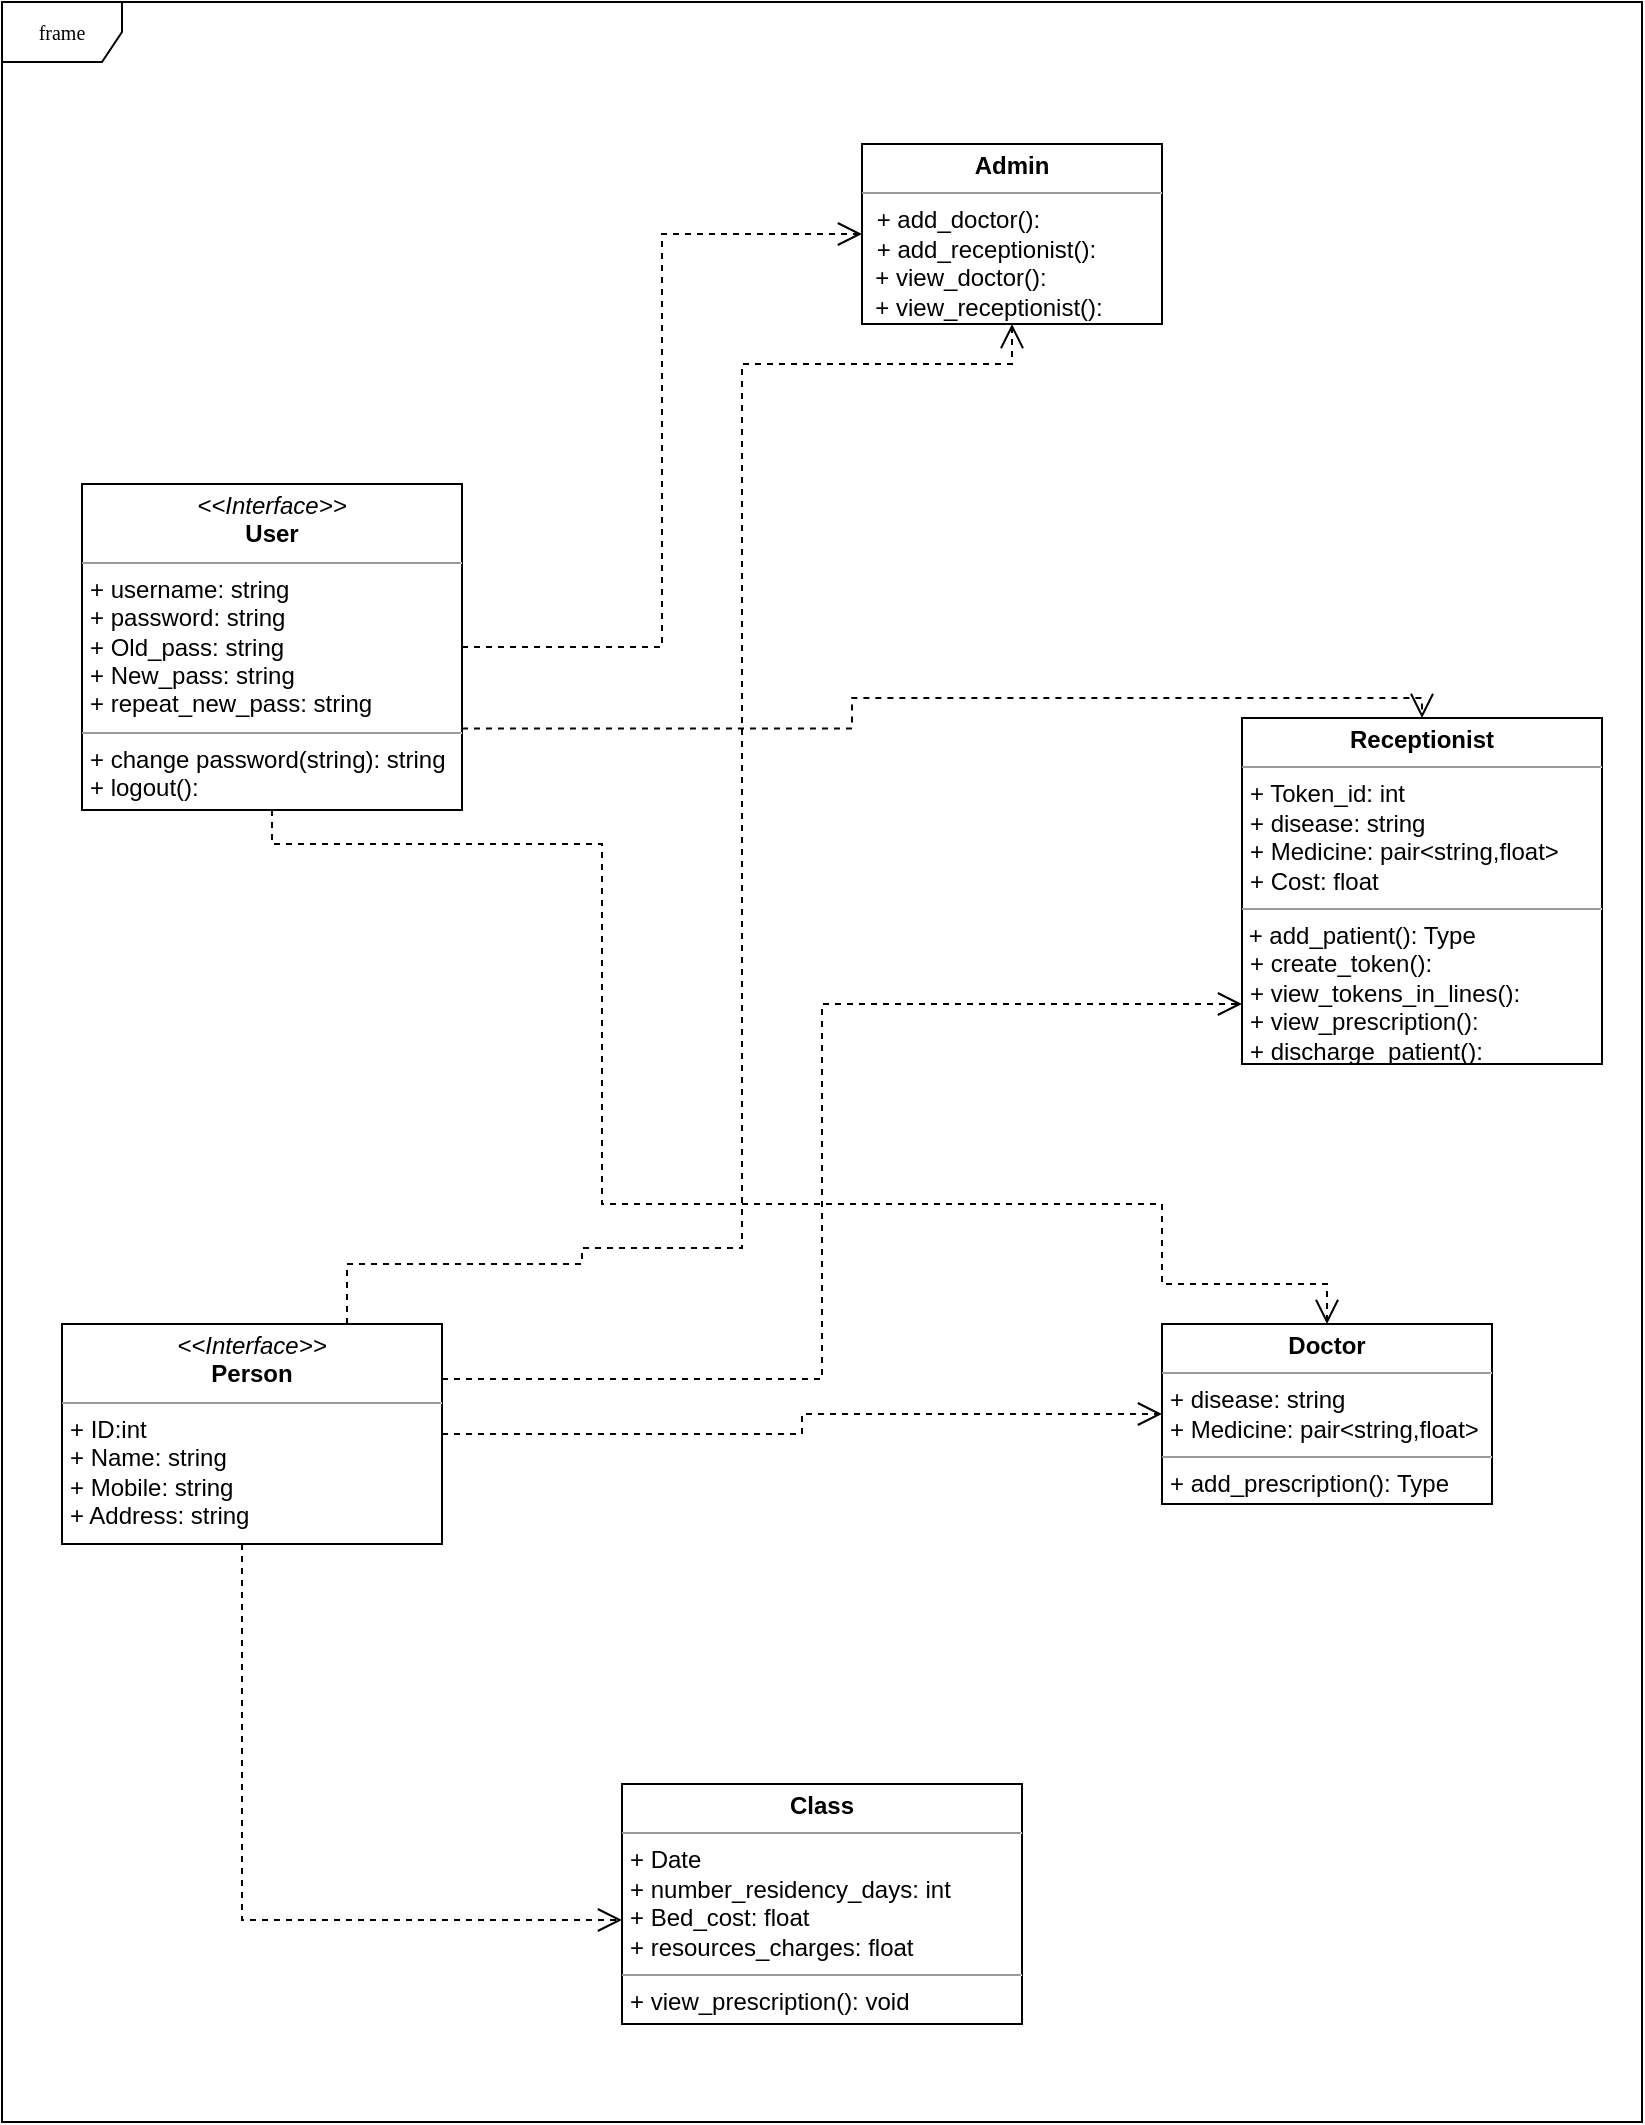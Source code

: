 <mxfile version="13.9.9" type="device"><diagram name="Page-1" id="c4acf3e9-155e-7222-9cf6-157b1a14988f"><mxGraphModel dx="1092" dy="494" grid="1" gridSize="10" guides="1" tooltips="1" connect="1" arrows="1" fold="1" page="1" pageScale="1" pageWidth="850" pageHeight="1100" background="#ffffff" math="0" shadow="0"><root><mxCell id="0"/><mxCell id="1" parent="0"/><mxCell id="17acba5748e5396b-1" value="frame" style="shape=umlFrame;whiteSpace=wrap;html=1;rounded=0;shadow=0;comic=0;labelBackgroundColor=none;strokeWidth=1;fontFamily=Verdana;fontSize=10;align=center;" parent="1" vertex="1"><mxGeometry x="20" y="19" width="820" height="1060" as="geometry"/></mxCell><mxCell id="5d2195bd80daf111-21" style="edgeStyle=orthogonalEdgeStyle;rounded=0;html=1;labelBackgroundColor=none;startFill=0;endArrow=open;endFill=0;endSize=10;fontFamily=Verdana;fontSize=10;dashed=1;entryX=0;entryY=0.5;entryDx=0;entryDy=0;" parent="1" source="5d2195bd80daf111-18" target="sjFA4UUdTvbgKKAVOf_M-1" edge="1"><mxGeometry relative="1" as="geometry"><mxPoint x="350" y="97" as="targetPoint"/></mxGeometry></mxCell><mxCell id="5d2195bd80daf111-18" value="&lt;p style=&quot;margin: 0px ; margin-top: 4px ; text-align: center&quot;&gt;&lt;i&gt;&amp;lt;&amp;lt;Interface&amp;gt;&amp;gt;&lt;/i&gt;&lt;br&gt;&lt;b&gt;User&lt;/b&gt;&lt;/p&gt;&lt;hr size=&quot;1&quot;&gt;&lt;p style=&quot;margin: 0px ; margin-left: 4px&quot;&gt;+ username: string&lt;br&gt;+ password: string&lt;/p&gt;&lt;p style=&quot;margin: 0px ; margin-left: 4px&quot;&gt;&lt;span&gt;+ Old_pass: string&lt;/span&gt;&lt;br&gt;&lt;/p&gt;&lt;p style=&quot;margin: 0px ; margin-left: 4px&quot;&gt;+ New_pass: string&lt;/p&gt;&lt;p style=&quot;margin: 0px ; margin-left: 4px&quot;&gt;+ repeat_new_pass: string&lt;/p&gt;&lt;hr size=&quot;1&quot;&gt;&lt;p style=&quot;margin: 0px ; margin-left: 4px&quot;&gt;+ change password(string): string&lt;br&gt;+ logout():&amp;nbsp;&lt;/p&gt;" style="verticalAlign=top;align=left;overflow=fill;fontSize=12;fontFamily=Helvetica;html=1;rounded=0;shadow=0;comic=0;labelBackgroundColor=none;strokeWidth=1" parent="1" vertex="1"><mxGeometry x="60" y="260" width="190" height="163" as="geometry"/></mxCell><mxCell id="5d2195bd80daf111-28" style="edgeStyle=orthogonalEdgeStyle;rounded=0;html=1;dashed=1;labelBackgroundColor=none;startFill=0;endArrow=open;endFill=0;endSize=10;fontFamily=Verdana;fontSize=10;entryX=0.5;entryY=0;entryDx=0;entryDy=0;exitX=0.5;exitY=1;exitDx=0;exitDy=0;" parent="1" source="5d2195bd80daf111-18" target="d81YK7Sm7sepcJmYzSGw-5" edge="1"><mxGeometry relative="1" as="geometry"><Array as="points"><mxPoint x="155" y="440"/><mxPoint x="320" y="440"/><mxPoint x="320" y="620"/><mxPoint x="600" y="620"/><mxPoint x="600" y="660"/><mxPoint x="683" y="660"/></Array><mxPoint x="400" y="315" as="targetPoint"/></mxGeometry></mxCell><mxCell id="5d2195bd80daf111-29" style="edgeStyle=orthogonalEdgeStyle;rounded=0;html=1;dashed=1;labelBackgroundColor=none;startFill=0;endArrow=open;endFill=0;endSize=10;fontFamily=Verdana;fontSize=10;" parent="1" source="5d2195bd80daf111-20" target="d81YK7Sm7sepcJmYzSGw-5" edge="1"><mxGeometry relative="1" as="geometry"/></mxCell><mxCell id="5d2195bd80daf111-30" style="edgeStyle=orthogonalEdgeStyle;rounded=0;html=1;dashed=1;labelBackgroundColor=none;startFill=0;endArrow=open;endFill=0;endSize=10;fontFamily=Verdana;fontSize=10;entryX=0.5;entryY=1;entryDx=0;entryDy=0;exitX=0.75;exitY=0;exitDx=0;exitDy=0;" parent="1" source="5d2195bd80daf111-20" target="sjFA4UUdTvbgKKAVOf_M-1" edge="1"><mxGeometry relative="1" as="geometry"><Array as="points"><mxPoint x="193" y="650"/><mxPoint x="310" y="650"/><mxPoint x="310" y="642"/><mxPoint x="390" y="642"/><mxPoint x="390" y="200"/><mxPoint x="525" y="200"/></Array></mxGeometry></mxCell><mxCell id="5d2195bd80daf111-32" style="edgeStyle=orthogonalEdgeStyle;rounded=0;html=1;dashed=1;labelBackgroundColor=none;startFill=0;endArrow=open;endFill=0;endSize=10;fontFamily=Verdana;fontSize=10;exitX=1;exitY=0.25;exitDx=0;exitDy=0;" parent="1" source="5d2195bd80daf111-20" target="d81YK7Sm7sepcJmYzSGw-3" edge="1"><mxGeometry relative="1" as="geometry"><Array as="points"><mxPoint x="430" y="708"/><mxPoint x="430" y="520"/></Array></mxGeometry></mxCell><mxCell id="5d2195bd80daf111-33" style="edgeStyle=orthogonalEdgeStyle;rounded=0;html=1;dashed=1;labelBackgroundColor=none;startFill=0;endArrow=open;endFill=0;endSize=10;fontFamily=Verdana;fontSize=10;" parent="1" source="5d2195bd80daf111-20" target="d81YK7Sm7sepcJmYzSGw-7" edge="1"><mxGeometry relative="1" as="geometry"><Array as="points"><mxPoint x="140" y="978"/></Array><mxPoint x="190" y="978" as="targetPoint"/></mxGeometry></mxCell><mxCell id="5d2195bd80daf111-20" value="&lt;p style=&quot;margin: 0px ; margin-top: 4px ; text-align: center&quot;&gt;&lt;i&gt;&amp;lt;&amp;lt;Interface&amp;gt;&amp;gt;&lt;/i&gt;&lt;br&gt;&lt;b&gt;Person&lt;/b&gt;&lt;/p&gt;&lt;hr size=&quot;1&quot;&gt;&lt;p style=&quot;margin: 0px 0px 0px 4px&quot;&gt;+ ID:int&lt;/p&gt;&lt;p style=&quot;margin: 0px 0px 0px 4px&quot;&gt;+ Name: string&lt;/p&gt;&lt;p style=&quot;margin: 0px 0px 0px 4px&quot;&gt;+ Mobile: string&lt;/p&gt;&lt;p style=&quot;margin: 0px 0px 0px 4px&quot;&gt;+ Address: string&lt;/p&gt;" style="verticalAlign=top;align=left;overflow=fill;fontSize=12;fontFamily=Helvetica;html=1;rounded=0;shadow=0;comic=0;labelBackgroundColor=none;strokeWidth=1" parent="1" vertex="1"><mxGeometry x="50" y="680" width="190" height="110" as="geometry"/></mxCell><mxCell id="d81YK7Sm7sepcJmYzSGw-3" value="&lt;p style=&quot;margin: 0px ; margin-top: 4px ; text-align: center&quot;&gt;&lt;b&gt;Receptionist&lt;/b&gt;&lt;br&gt;&lt;/p&gt;&lt;hr size=&quot;1&quot;&gt;&lt;p style=&quot;margin: 0px ; margin-left: 4px&quot;&gt;+ Token_id: int&lt;/p&gt;&lt;p style=&quot;margin: 0px ; margin-left: 4px&quot;&gt;+&amp;nbsp;disease: string&lt;/p&gt;&lt;p style=&quot;margin: 0px ; margin-left: 4px&quot;&gt;+ Medicine: pair&amp;lt;string,float&amp;gt;&lt;/p&gt;&lt;p style=&quot;margin: 0px ; margin-left: 4px&quot;&gt;+ Cost: float&lt;/p&gt;&lt;hr size=&quot;1&quot;&gt;&amp;nbsp;&lt;span&gt;+ add_patient(): Type&lt;/span&gt;&lt;br&gt;&lt;p style=&quot;margin: 0px 0px 0px 4px&quot;&gt;+&amp;nbsp;create_token():&lt;/p&gt;&lt;p style=&quot;margin: 0px 0px 0px 4px&quot;&gt;+&amp;nbsp;view_tokens_in_lines():&lt;/p&gt;&lt;p style=&quot;margin: 0px 0px 0px 4px&quot;&gt;+&amp;nbsp;view_prescription():&lt;/p&gt;&lt;p style=&quot;margin: 0px 0px 0px 4px&quot;&gt;+&amp;nbsp;discharge_patient():&lt;/p&gt;&lt;p style=&quot;margin: 0px 0px 0px 4px&quot;&gt;&lt;br&gt;&lt;/p&gt;&lt;p style=&quot;margin: 0px 0px 0px 4px&quot;&gt;&lt;br&gt;&lt;/p&gt;" style="verticalAlign=top;align=left;overflow=fill;fontSize=12;fontFamily=Helvetica;html=1;" vertex="1" parent="1"><mxGeometry x="640" y="377" width="180" height="173" as="geometry"/></mxCell><mxCell id="d81YK7Sm7sepcJmYzSGw-5" value="&lt;p style=&quot;margin: 0px ; margin-top: 4px ; text-align: center&quot;&gt;&lt;b&gt;Doctor&lt;/b&gt;&lt;br&gt;&lt;/p&gt;&lt;hr size=&quot;1&quot;&gt;&lt;p style=&quot;margin: 0px 0px 0px 4px&quot;&gt;+&amp;nbsp;disease: string&lt;/p&gt;&lt;p style=&quot;margin: 0px 0px 0px 4px&quot;&gt;+ Medicine: pair&amp;lt;string,float&amp;gt;&lt;/p&gt;&lt;hr size=&quot;1&quot;&gt;&lt;p style=&quot;margin: 4px 0px 0px ; text-align: center&quot;&gt;&lt;/p&gt;&lt;p style=&quot;margin: 0px 0px 0px 4px&quot;&gt;+&amp;nbsp;add_prescription(): Type&lt;/p&gt;" style="verticalAlign=top;align=left;overflow=fill;fontSize=12;fontFamily=Helvetica;html=1;" vertex="1" parent="1"><mxGeometry x="600" y="680" width="165" height="90" as="geometry"/></mxCell><mxCell id="d81YK7Sm7sepcJmYzSGw-7" value="&lt;p style=&quot;margin: 0px ; margin-top: 4px ; text-align: center&quot;&gt;&lt;b&gt;Class&lt;/b&gt;&lt;/p&gt;&lt;hr size=&quot;1&quot;&gt;&lt;p style=&quot;margin: 0px ; margin-left: 4px&quot;&gt;+ Date&lt;/p&gt;&lt;p style=&quot;margin: 0px ; margin-left: 4px&quot;&gt;+ number_residency_days: int&lt;/p&gt;&lt;p style=&quot;margin: 0px ; margin-left: 4px&quot;&gt;+&amp;nbsp;Bed_cost: float&lt;/p&gt;&lt;p style=&quot;margin: 0px ; margin-left: 4px&quot;&gt;+&amp;nbsp;resources_charges: float&lt;/p&gt;&lt;hr size=&quot;1&quot;&gt;&lt;p style=&quot;margin: 0px ; margin-left: 4px&quot;&gt;+&lt;span&gt;&amp;nbsp;&lt;/span&gt;&lt;span&gt;view_prescription(): void&amp;nbsp;&lt;br&gt;&lt;/span&gt;&lt;/p&gt;" style="verticalAlign=top;align=left;overflow=fill;fontSize=12;fontFamily=Helvetica;html=1;" vertex="1" parent="1"><mxGeometry x="330" y="910" width="200" height="120" as="geometry"/></mxCell><mxCell id="sjFA4UUdTvbgKKAVOf_M-1" value="&lt;p style=&quot;margin: 0px ; margin-top: 4px ; text-align: center&quot;&gt;&lt;b&gt;&amp;nbsp;Admin&amp;nbsp;&lt;/b&gt;&lt;br&gt;&lt;/p&gt;&lt;hr size=&quot;1&quot;&gt;&lt;p style=&quot;margin: 0px ; margin-left: 4px&quot;&gt;&lt;/p&gt;&lt;p style=&quot;margin: 0px ; margin-left: 4px&quot;&gt;&amp;nbsp;+ add_doctor():&amp;nbsp;&lt;/p&gt;&lt;p style=&quot;margin: 0px ; margin-left: 4px&quot;&gt;&amp;nbsp;+&amp;nbsp;&lt;span&gt;add_&lt;/span&gt;&lt;span&gt;receptionist():&lt;/span&gt;&lt;/p&gt;&amp;nbsp; + view_doctor():&lt;br&gt;&amp;nbsp; + view_receptionist():&lt;br&gt;&lt;p style=&quot;margin: 0px ; margin-left: 4px&quot;&gt;&lt;br&gt;&lt;/p&gt;" style="verticalAlign=top;align=left;overflow=fill;fontSize=12;fontFamily=Helvetica;html=1;" parent="1" vertex="1"><mxGeometry x="450" y="90" width="150" height="90" as="geometry"/></mxCell><mxCell id="d81YK7Sm7sepcJmYzSGw-8" style="edgeStyle=orthogonalEdgeStyle;rounded=0;html=1;exitX=1;exitY=0.75;dashed=1;labelBackgroundColor=none;startFill=0;endArrow=open;endFill=0;endSize=10;fontFamily=Verdana;fontSize=10;entryX=0.5;entryY=0;entryDx=0;entryDy=0;" edge="1" parent="1" source="5d2195bd80daf111-18" target="d81YK7Sm7sepcJmYzSGw-3"><mxGeometry relative="1" as="geometry"><Array as="points"/><mxPoint x="730" y="377" as="targetPoint"/><mxPoint x="250" y="382.25" as="sourcePoint"/></mxGeometry></mxCell></root></mxGraphModel></diagram></mxfile>
